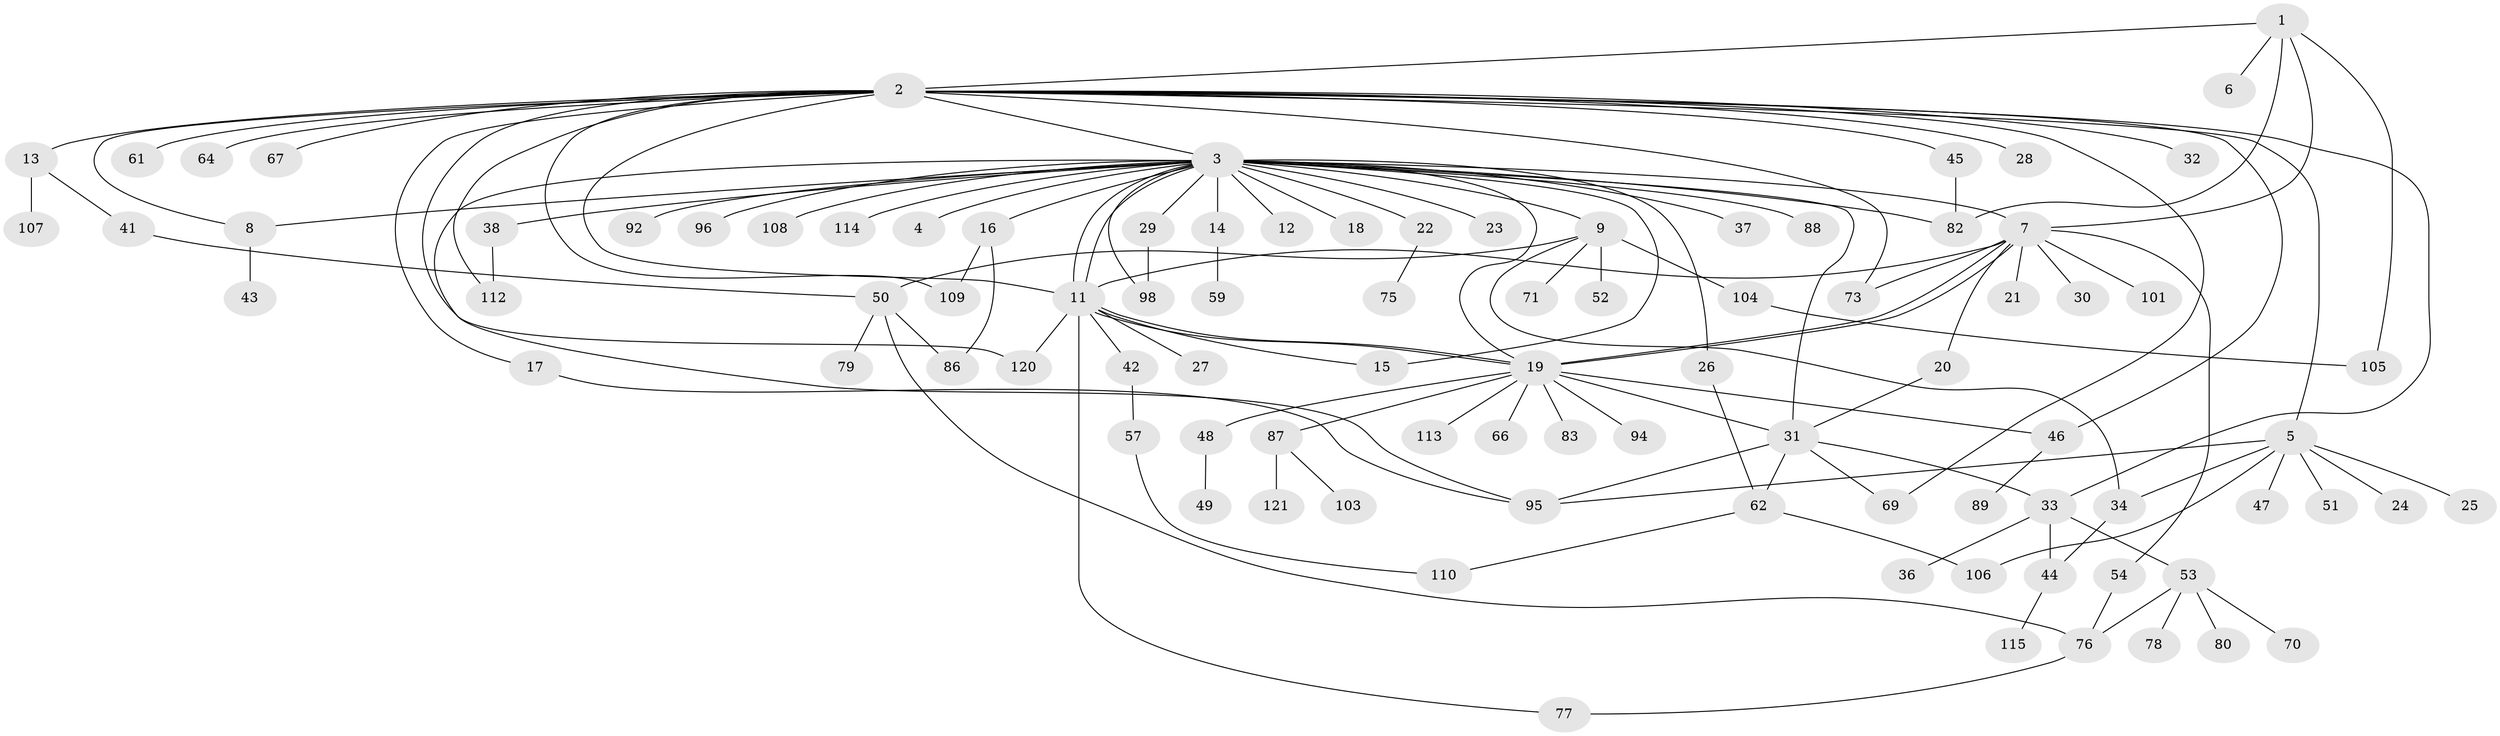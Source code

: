 // Generated by graph-tools (version 1.1) at 2025/51/02/27/25 19:51:57]
// undirected, 93 vertices, 128 edges
graph export_dot {
graph [start="1"]
  node [color=gray90,style=filled];
  1 [super="+65"];
  2 [super="+63"];
  3 [super="+74"];
  4;
  5 [super="+10"];
  6;
  7 [super="+85"];
  8 [super="+91"];
  9 [super="+102"];
  11 [super="+72"];
  12;
  13;
  14;
  15;
  16 [super="+111"];
  17;
  18 [super="+39"];
  19 [super="+35"];
  20 [super="+122"];
  21;
  22;
  23 [super="+117"];
  24;
  25;
  26;
  27;
  28;
  29 [super="+40"];
  30;
  31 [super="+58"];
  32;
  33 [super="+100"];
  34 [super="+56"];
  36;
  37;
  38 [super="+55"];
  41;
  42;
  43;
  44 [super="+68"];
  45;
  46;
  47 [super="+90"];
  48;
  49;
  50 [super="+60"];
  51;
  52;
  53;
  54;
  57 [super="+97"];
  59;
  61;
  62 [super="+118"];
  64 [super="+84"];
  66;
  67;
  69;
  70;
  71;
  73;
  75;
  76 [super="+99"];
  77;
  78;
  79 [super="+81"];
  80;
  82 [super="+119"];
  83;
  86;
  87 [super="+93"];
  88;
  89;
  92;
  94;
  95;
  96;
  98;
  101;
  103;
  104;
  105;
  106;
  107;
  108;
  109;
  110;
  112;
  113;
  114;
  115 [super="+116"];
  120;
  121;
  1 -- 2;
  1 -- 6;
  1 -- 7;
  1 -- 105;
  1 -- 82;
  2 -- 3;
  2 -- 5;
  2 -- 8;
  2 -- 11;
  2 -- 13;
  2 -- 17;
  2 -- 28;
  2 -- 32;
  2 -- 33;
  2 -- 45;
  2 -- 46;
  2 -- 61;
  2 -- 64;
  2 -- 67;
  2 -- 73;
  2 -- 109;
  2 -- 112;
  2 -- 120;
  2 -- 69;
  3 -- 4;
  3 -- 7;
  3 -- 9;
  3 -- 11;
  3 -- 11;
  3 -- 12;
  3 -- 14;
  3 -- 15;
  3 -- 16;
  3 -- 18 [weight=2];
  3 -- 22;
  3 -- 23;
  3 -- 26;
  3 -- 29;
  3 -- 37;
  3 -- 38;
  3 -- 88;
  3 -- 92;
  3 -- 95;
  3 -- 96;
  3 -- 98;
  3 -- 108;
  3 -- 114;
  3 -- 19;
  3 -- 82;
  3 -- 31;
  3 -- 8;
  5 -- 24;
  5 -- 25;
  5 -- 34;
  5 -- 51;
  5 -- 95;
  5 -- 106;
  5 -- 47;
  7 -- 11;
  7 -- 19;
  7 -- 19;
  7 -- 20;
  7 -- 21;
  7 -- 30;
  7 -- 54;
  7 -- 73;
  7 -- 101;
  8 -- 43;
  9 -- 34;
  9 -- 52;
  9 -- 71;
  9 -- 104;
  9 -- 50;
  11 -- 15;
  11 -- 19;
  11 -- 19;
  11 -- 27;
  11 -- 42;
  11 -- 77;
  11 -- 120;
  13 -- 41;
  13 -- 107;
  14 -- 59;
  16 -- 109 [weight=2];
  16 -- 86;
  17 -- 95;
  19 -- 66;
  19 -- 83;
  19 -- 94;
  19 -- 113;
  19 -- 48;
  19 -- 87;
  19 -- 46;
  19 -- 31 [weight=2];
  20 -- 31;
  22 -- 75;
  26 -- 62;
  29 -- 98;
  31 -- 33;
  31 -- 62;
  31 -- 69;
  31 -- 95;
  33 -- 36;
  33 -- 53;
  33 -- 44;
  34 -- 44;
  38 -- 112;
  41 -- 50;
  42 -- 57;
  44 -- 115;
  45 -- 82;
  46 -- 89;
  48 -- 49;
  50 -- 79;
  50 -- 86;
  50 -- 76;
  53 -- 70;
  53 -- 76;
  53 -- 78;
  53 -- 80;
  54 -- 76;
  57 -- 110;
  62 -- 106;
  62 -- 110;
  76 -- 77;
  87 -- 103;
  87 -- 121;
  104 -- 105;
}
